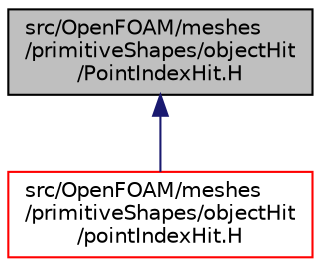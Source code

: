 digraph "src/OpenFOAM/meshes/primitiveShapes/objectHit/PointIndexHit.H"
{
  bgcolor="transparent";
  edge [fontname="Helvetica",fontsize="10",labelfontname="Helvetica",labelfontsize="10"];
  node [fontname="Helvetica",fontsize="10",shape=record];
  Node1 [label="src/OpenFOAM/meshes\l/primitiveShapes/objectHit\l/PointIndexHit.H",height=0.2,width=0.4,color="black", fillcolor="grey75", style="filled", fontcolor="black"];
  Node1 -> Node2 [dir="back",color="midnightblue",fontsize="10",style="solid",fontname="Helvetica"];
  Node2 [label="src/OpenFOAM/meshes\l/primitiveShapes/objectHit\l/pointIndexHit.H",height=0.2,width=0.4,color="red",URL="$a08769.html"];
}
